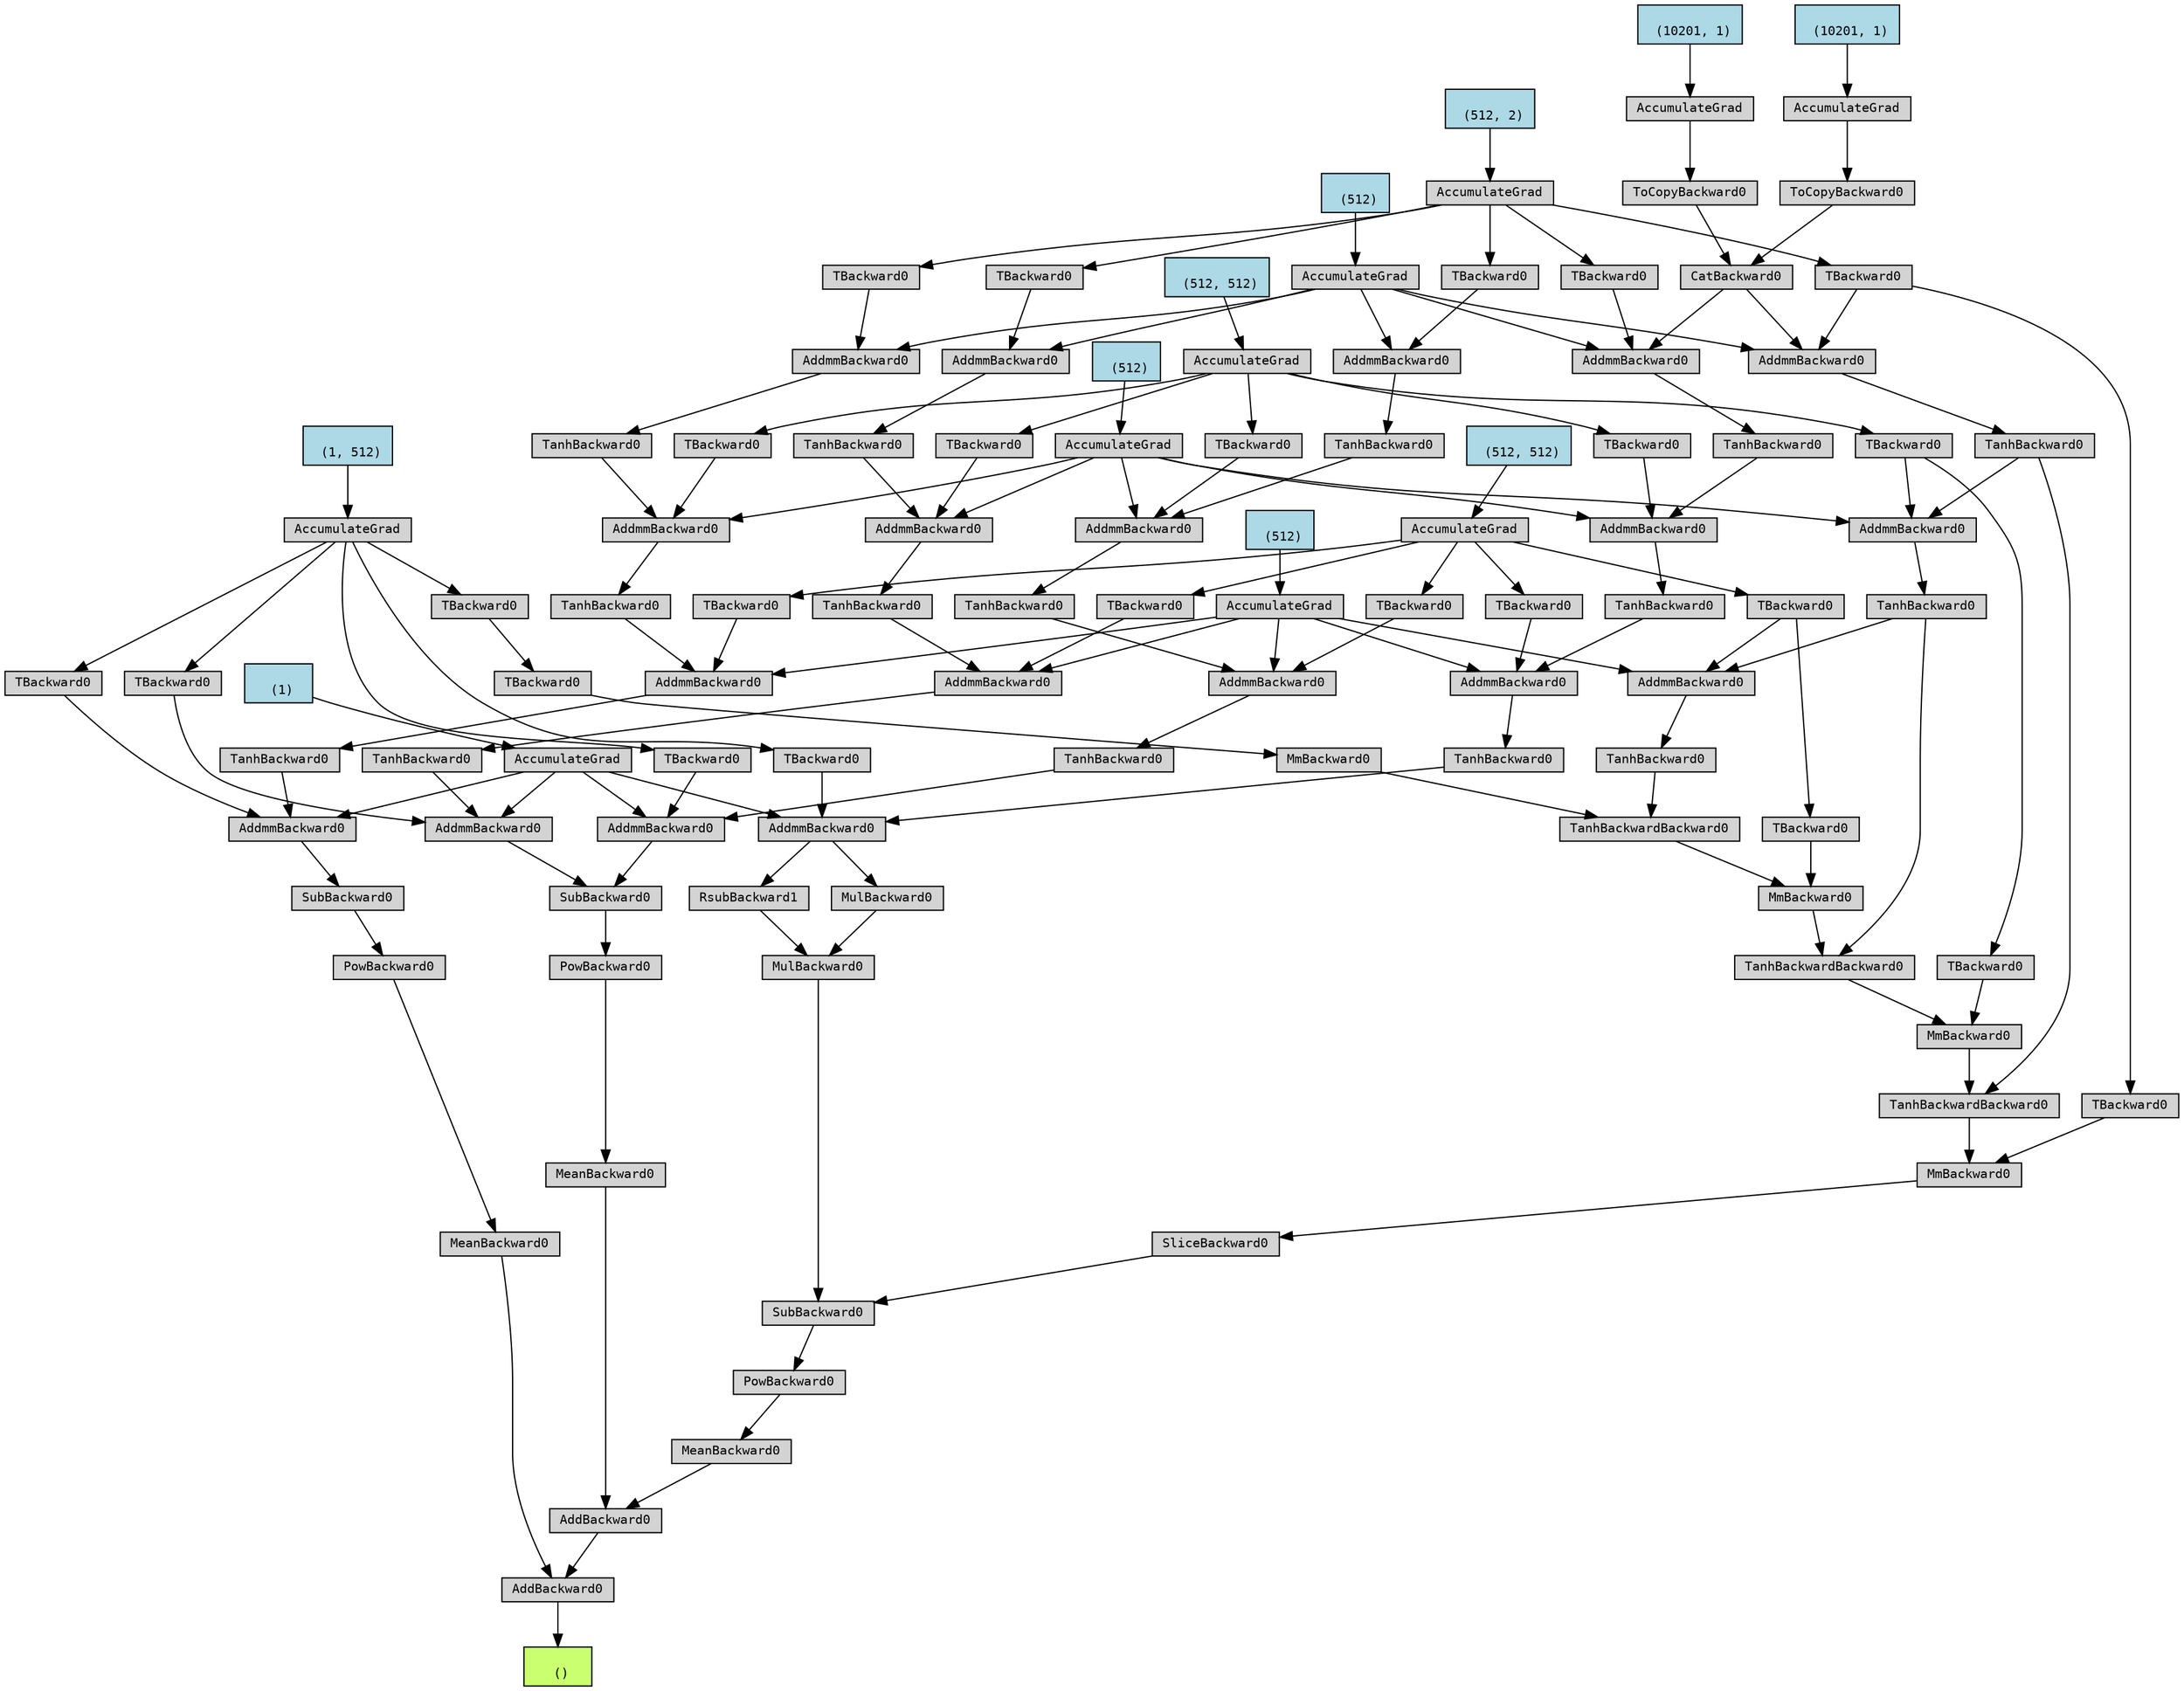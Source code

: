 digraph {
	graph [size="36.75,36.75"]
	node [align=left fontname=monospace fontsize=10 height=0.2 ranksep=0.1 shape=box style=filled]
	140632733850336 [label="
 ()" fillcolor=darkolivegreen1]
	140632742515808 [label=AddBackward0]
	140632742515760 -> 140632742515808
	140632742515760 [label=AddBackward0]
	140632742553632 -> 140632742515760
	140632742553632 [label=MeanBackward0]
	140632742555360 -> 140632742553632
	140632742555360 [label=PowBackward0]
	140632742554208 -> 140632742555360
	140632742554208 [label=SubBackward0]
	140632742553584 -> 140632742554208
	140632742553584 [label=SliceBackward0]
	140632742553440 -> 140632742553584
	140632742553440 [label=MmBackward0]
	140632742553344 -> 140632742553440
	140632742553344 [label=TanhBackwardBackward0]
	140632742553152 -> 140632742553344
	140632742553152 [label=MmBackward0]
	140632742552960 -> 140632742553152
	140632742552960 [label=TanhBackwardBackward0]
	140632742552816 -> 140632742552960
	140632742552816 [label=MmBackward0]
	140632742552624 -> 140632742552816
	140632742552624 [label=TanhBackwardBackward0]
	140632742552480 -> 140632742552624
	140632742552480 [label=MmBackward0]
	140632742552336 -> 140632742552480
	140632742552336 [label=TBackward0]
	140632742552048 -> 140632742552336
	140632742552048 [label=TBackward0]
	140632733833728 -> 140632742552048
	140632979928464 [label="
 (1, 512)" fillcolor=lightblue]
	140632979928464 -> 140632733833728
	140632733833728 [label=AccumulateGrad]
	140632742552528 -> 140632742552624
	140632742552528 [label=TanhBackward0]
	140632742551808 -> 140632742552528
	140632742551808 [label=AddmmBackward0]
	140632733833680 -> 140632742551808
	140632980695056 [label="
 (512)" fillcolor=lightblue]
	140632980695056 -> 140632733833680
	140632733833680 [label=AccumulateGrad]
	140632742552864 -> 140632742551808
	140632742552864 [label=TanhBackward0]
	140632742552384 -> 140632742552864
	140632742552384 [label=AddmmBackward0]
	140632733833440 -> 140632742552384
	140639058231024 [label="
 (512)" fillcolor=lightblue]
	140639058231024 -> 140632733833440
	140632733833440 [label=AccumulateGrad]
	140632742553200 -> 140632742552384
	140632742553200 [label=TanhBackward0]
	140632742551616 -> 140632742553200
	140632742551616 [label=AddmmBackward0]
	140632733833200 -> 140632742551616
	140633025277280 [label="
 (512)" fillcolor=lightblue]
	140633025277280 -> 140632733833200
	140632733833200 [label=AccumulateGrad]
	140632733833248 -> 140632742551616
	140632733833248 [label=CatBackward0]
	140632733833104 -> 140632733833248
	140632733833104 [label=ToCopyBackward0]
	140632733832864 -> 140632733833104
	140632981397568 [label="
 (10201, 1)" fillcolor=lightblue]
	140632981397568 -> 140632733832864
	140632733832864 [label=AccumulateGrad]
	140632733833056 -> 140632733833248
	140632733833056 [label=ToCopyBackward0]
	140632733832816 -> 140632733833056
	140632979665680 [label="
 (10201, 1)" fillcolor=lightblue]
	140632979665680 -> 140632733832816
	140632733832816 [label=AccumulateGrad]
	140632742555456 -> 140632742551616
	140632742555456 [label=TBackward0]
	140632733832720 -> 140632742555456
	140633045673920 [label="
 (512, 2)" fillcolor=lightblue]
	140633045673920 -> 140632733832720
	140632733832720 [label=AccumulateGrad]
	140632742553968 -> 140632742552384
	140632742553968 [label=TBackward0]
	140632733832768 -> 140632742553968
	140639059081312 [label="
 (512, 512)" fillcolor=lightblue]
	140639059081312 -> 140632733832768
	140632733832768 [label=AccumulateGrad]
	140632742552432 -> 140632742551808
	140632742552432 [label=TBackward0]
	140632733833152 -> 140632742552432
	140633045224080 [label="
 (512, 512)" fillcolor=lightblue]
	140633045224080 -> 140632733833152
	140632733833152 [label=AccumulateGrad]
	140632742552672 -> 140632742552816
	140632742552672 [label=TBackward0]
	140632742552432 -> 140632742552672
	140632742552864 -> 140632742552960
	140632742553008 -> 140632742553152
	140632742553008 [label=TBackward0]
	140632742553968 -> 140632742553008
	140632742553200 -> 140632742553344
	140632742553392 -> 140632742553440
	140632742553392 [label=TBackward0]
	140632742555456 -> 140632742553392
	140632742554064 -> 140632742554208
	140632742554064 [label=MulBackward0]
	140632742551664 -> 140632742554064
	140632742551664 [label=MulBackward0]
	140632742552720 -> 140632742551664
	140632742552720 [label=AddmmBackward0]
	140632733833872 -> 140632742552720
	140632981149712 [label="
 (1)" fillcolor=lightblue]
	140632981149712 -> 140632733833872
	140632733833872 [label=AccumulateGrad]
	140632742552288 -> 140632742552720
	140632742552288 [label=TanhBackward0]
	140632742552576 -> 140632742552288
	140632742552576 [label=AddmmBackward0]
	140632733833680 -> 140632742552576
	140632742555024 -> 140632742552576
	140632742555024 [label=TanhBackward0]
	140632742555552 -> 140632742555024
	140632742555552 [label=AddmmBackward0]
	140632733833440 -> 140632742555552
	140632742555216 -> 140632742555552
	140632742555216 [label=TanhBackward0]
	140632742555072 -> 140632742555216
	140632742555072 [label=AddmmBackward0]
	140632733833200 -> 140632742555072
	140632733833248 -> 140632742555072
	140632742554928 -> 140632742555072
	140632742554928 [label=TBackward0]
	140632733832720 -> 140632742554928
	140632742555408 -> 140632742555552
	140632742555408 [label=TBackward0]
	140632733832768 -> 140632742555408
	140632742551952 -> 140632742552576
	140632742551952 [label=TBackward0]
	140632733833152 -> 140632742551952
	140632742552912 -> 140632742552720
	140632742552912 [label=TBackward0]
	140632733833728 -> 140632742552912
	140632742553536 -> 140632742554064
	140632742553536 [label=RsubBackward1]
	140632742552720 -> 140632742553536
	140632742553728 -> 140632742515760
	140632742553728 [label=MeanBackward0]
	140632742553872 -> 140632742553728
	140632742553872 [label=PowBackward0]
	140632742554832 -> 140632742553872
	140632742554832 [label=SubBackward0]
	140632742553296 -> 140632742554832
	140632742553296 [label=AddmmBackward0]
	140632733833872 -> 140632742553296
	140632742555600 -> 140632742553296
	140632742555600 [label=TanhBackward0]
	140632742555120 -> 140632742555600
	140632742555120 [label=AddmmBackward0]
	140632733833680 -> 140632742555120
	140632742555168 -> 140632742555120
	140632742555168 [label=TanhBackward0]
	140632742554688 -> 140632742555168
	140632742554688 [label=AddmmBackward0]
	140632733833440 -> 140632742554688
	140632742554592 -> 140632742554688
	140632742554592 [label=TanhBackward0]
	140632742554448 -> 140632742554592
	140632742554448 [label=AddmmBackward0]
	140632733833200 -> 140632742554448
	140632742554256 -> 140632742554448
	140632742554256 [label=TBackward0]
	140632733832720 -> 140632742554256
	140632742554640 -> 140632742554688
	140632742554640 [label=TBackward0]
	140632733832768 -> 140632742554640
	140632742554880 -> 140632742555120
	140632742554880 [label=TBackward0]
	140632733833152 -> 140632742554880
	140632742555312 -> 140632742553296
	140632742555312 [label=TBackward0]
	140632733833728 -> 140632742555312
	140632742553104 -> 140632742554832
	140632742553104 [label=AddmmBackward0]
	140632733833872 -> 140632742553104
	140632742555504 -> 140632742553104
	140632742555504 [label=TanhBackward0]
	140632742554736 -> 140632742555504
	140632742554736 [label=AddmmBackward0]
	140632733833680 -> 140632742554736
	140632742554496 -> 140632742554736
	140632742554496 [label=TanhBackward0]
	140632742553776 -> 140632742554496
	140632742553776 [label=AddmmBackward0]
	140632733833440 -> 140632742553776
	140632742552768 -> 140632742553776
	140632742552768 [label=TanhBackward0]
	140632742552144 -> 140632742552768
	140632742552144 [label=AddmmBackward0]
	140632733833200 -> 140632742552144
	140632742552000 -> 140632742552144
	140632742552000 [label=TBackward0]
	140632733832720 -> 140632742552000
	140632742553056 -> 140632742553776
	140632742553056 [label=TBackward0]
	140632733832768 -> 140632742553056
	140632742554304 -> 140632742554736
	140632742554304 [label=TBackward0]
	140632733833152 -> 140632742554304
	140632742553920 -> 140632742553104
	140632742553920 [label=TBackward0]
	140632733833728 -> 140632742553920
	140632742516912 -> 140632742515808
	140632742516912 [label=MeanBackward0]
	140632742553488 -> 140632742516912
	140632742553488 [label=PowBackward0]
	140632742555264 -> 140632742553488
	140632742555264 [label=SubBackward0]
	140632742554976 -> 140632742555264
	140632742554976 [label=AddmmBackward0]
	140632733833872 -> 140632742554976
	140632742554016 -> 140632742554976
	140632742554016 [label=TanhBackward0]
	140632742552192 -> 140632742554016
	140632742552192 [label=AddmmBackward0]
	140632733833680 -> 140632742552192
	140632742552240 -> 140632742552192
	140632742552240 [label=TanhBackward0]
	140632742551712 -> 140632742552240
	140632742551712 [label=AddmmBackward0]
	140632733833440 -> 140632742551712
	140632742642832 -> 140632742551712
	140632742642832 [label=TanhBackward0]
	140632742643504 -> 140632742642832
	140632742643504 [label=AddmmBackward0]
	140632733833200 -> 140632742643504
	140632742645328 -> 140632742643504
	140632742645328 [label=TBackward0]
	140632733832720 -> 140632742645328
	140632742642544 -> 140632742551712
	140632742642544 [label=TBackward0]
	140632733832768 -> 140632742642544
	140632742551904 -> 140632742552192
	140632742551904 [label=TBackward0]
	140632733833152 -> 140632742551904
	140632742554784 -> 140632742554976
	140632742554784 [label=TBackward0]
	140632733833728 -> 140632742554784
	140632742515808 -> 140632733850336
}

